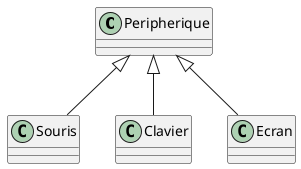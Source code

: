 @startuml
class Peripherique {
}

Peripherique <|-- Souris
Peripherique <|-- Clavier
Peripherique <|-- Ecran

@enduml